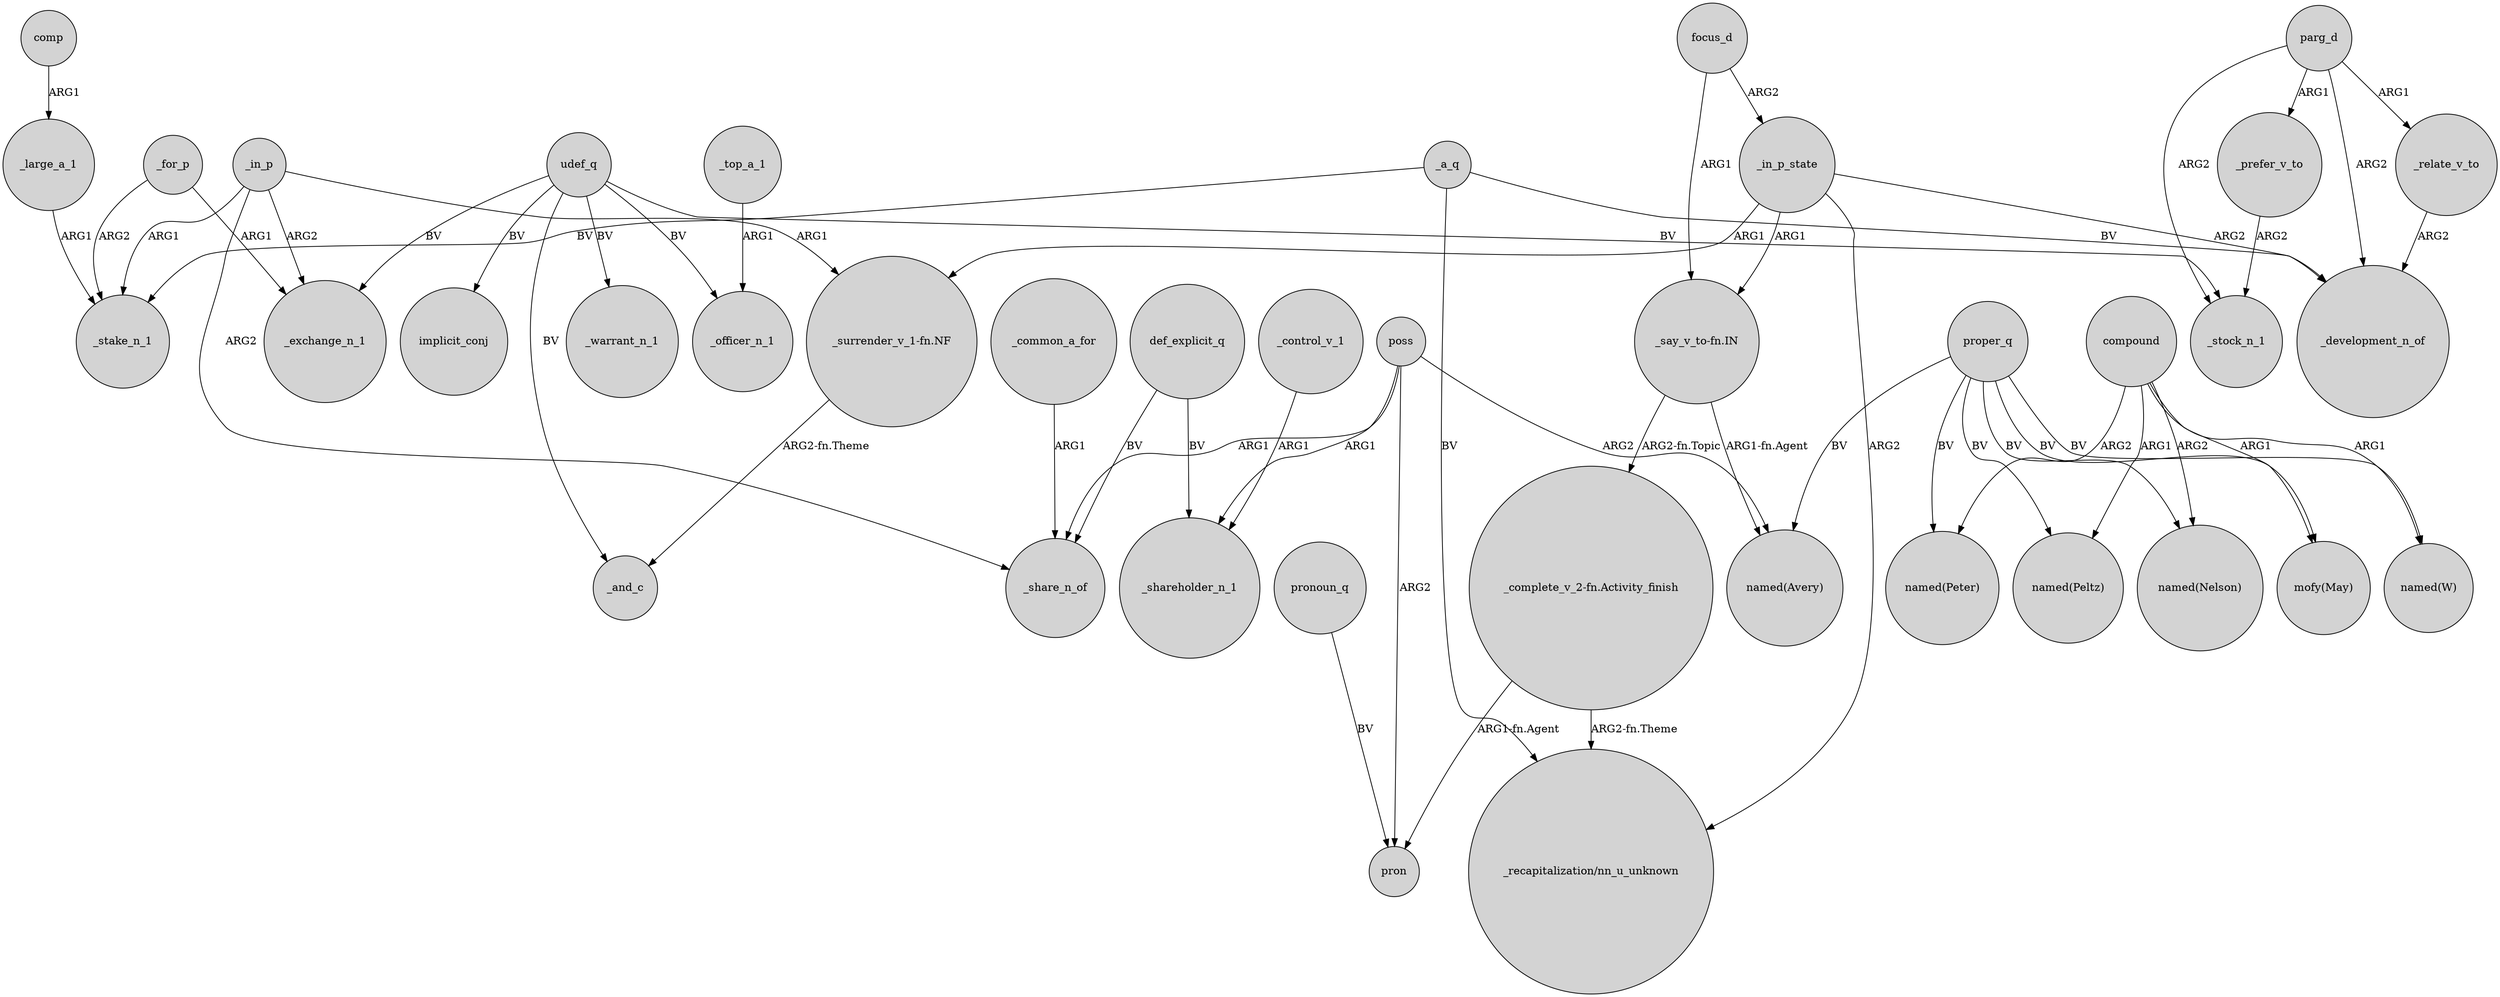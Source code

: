 digraph {
	node [shape=circle style=filled]
	_a_q -> _stake_n_1 [label=BV]
	_a_q -> _development_n_of [label=BV]
	"_surrender_v_1-fn.NF" -> _and_c [label="ARG2-fn.Theme"]
	_large_a_1 -> _stake_n_1 [label=ARG1]
	poss -> pron [label=ARG2]
	_for_p -> _stake_n_1 [label=ARG2]
	proper_q -> "named(W)" [label=BV]
	parg_d -> _relate_v_to [label=ARG1]
	comp -> _large_a_1 [label=ARG1]
	_top_a_1 -> _officer_n_1 [label=ARG1]
	parg_d -> _development_n_of [label=ARG2]
	_in_p -> _share_n_of [label=ARG2]
	focus_d -> _in_p_state [label=ARG2]
	"_say_v_to-fn.IN" -> "_complete_v_2-fn.Activity_finish" [label="ARG2-fn.Topic"]
	udef_q -> _warrant_n_1 [label=BV]
	proper_q -> "mofy(May)" [label=BV]
	_for_p -> _exchange_n_1 [label=ARG1]
	_in_p -> "_surrender_v_1-fn.NF" [label=ARG1]
	udef_q -> implicit_conj [label=BV]
	proper_q -> "named(Peter)" [label=BV]
	_in_p_state -> "_surrender_v_1-fn.NF" [label=ARG1]
	_in_p -> _stake_n_1 [label=ARG1]
	"_complete_v_2-fn.Activity_finish" -> pron [label="ARG1-fn.Agent"]
	pronoun_q -> pron [label=BV]
	compound -> "named(Peter)" [label=ARG2]
	udef_q -> _stock_n_1 [label=BV]
	proper_q -> "named(Nelson)" [label=BV]
	compound -> "named(W)" [label=ARG1]
	compound -> "named(Nelson)" [label=ARG2]
	"_complete_v_2-fn.Activity_finish" -> "_recapitalization/nn_u_unknown" [label="ARG2-fn.Theme"]
	udef_q -> _officer_n_1 [label=BV]
	_common_a_for -> _share_n_of [label=ARG1]
	compound -> "named(Peltz)" [label=ARG1]
	parg_d -> _prefer_v_to [label=ARG1]
	proper_q -> "named(Avery)" [label=BV]
	poss -> "named(Avery)" [label=ARG2]
	_prefer_v_to -> _stock_n_1 [label=ARG2]
	_in_p -> _exchange_n_1 [label=ARG2]
	compound -> "mofy(May)" [label=ARG1]
	"_say_v_to-fn.IN" -> "named(Avery)" [label="ARG1-fn.Agent"]
	_in_p_state -> "_recapitalization/nn_u_unknown" [label=ARG2]
	def_explicit_q -> _shareholder_n_1 [label=BV]
	poss -> _shareholder_n_1 [label=ARG1]
	udef_q -> _exchange_n_1 [label=BV]
	udef_q -> _and_c [label=BV]
	_a_q -> "_recapitalization/nn_u_unknown" [label=BV]
	def_explicit_q -> _share_n_of [label=BV]
	proper_q -> "named(Peltz)" [label=BV]
	poss -> _share_n_of [label=ARG1]
	_in_p_state -> _development_n_of [label=ARG2]
	_in_p_state -> "_say_v_to-fn.IN" [label=ARG1]
	_relate_v_to -> _development_n_of [label=ARG2]
	focus_d -> "_say_v_to-fn.IN" [label=ARG1]
	_control_v_1 -> _shareholder_n_1 [label=ARG1]
	parg_d -> _stock_n_1 [label=ARG2]
}
